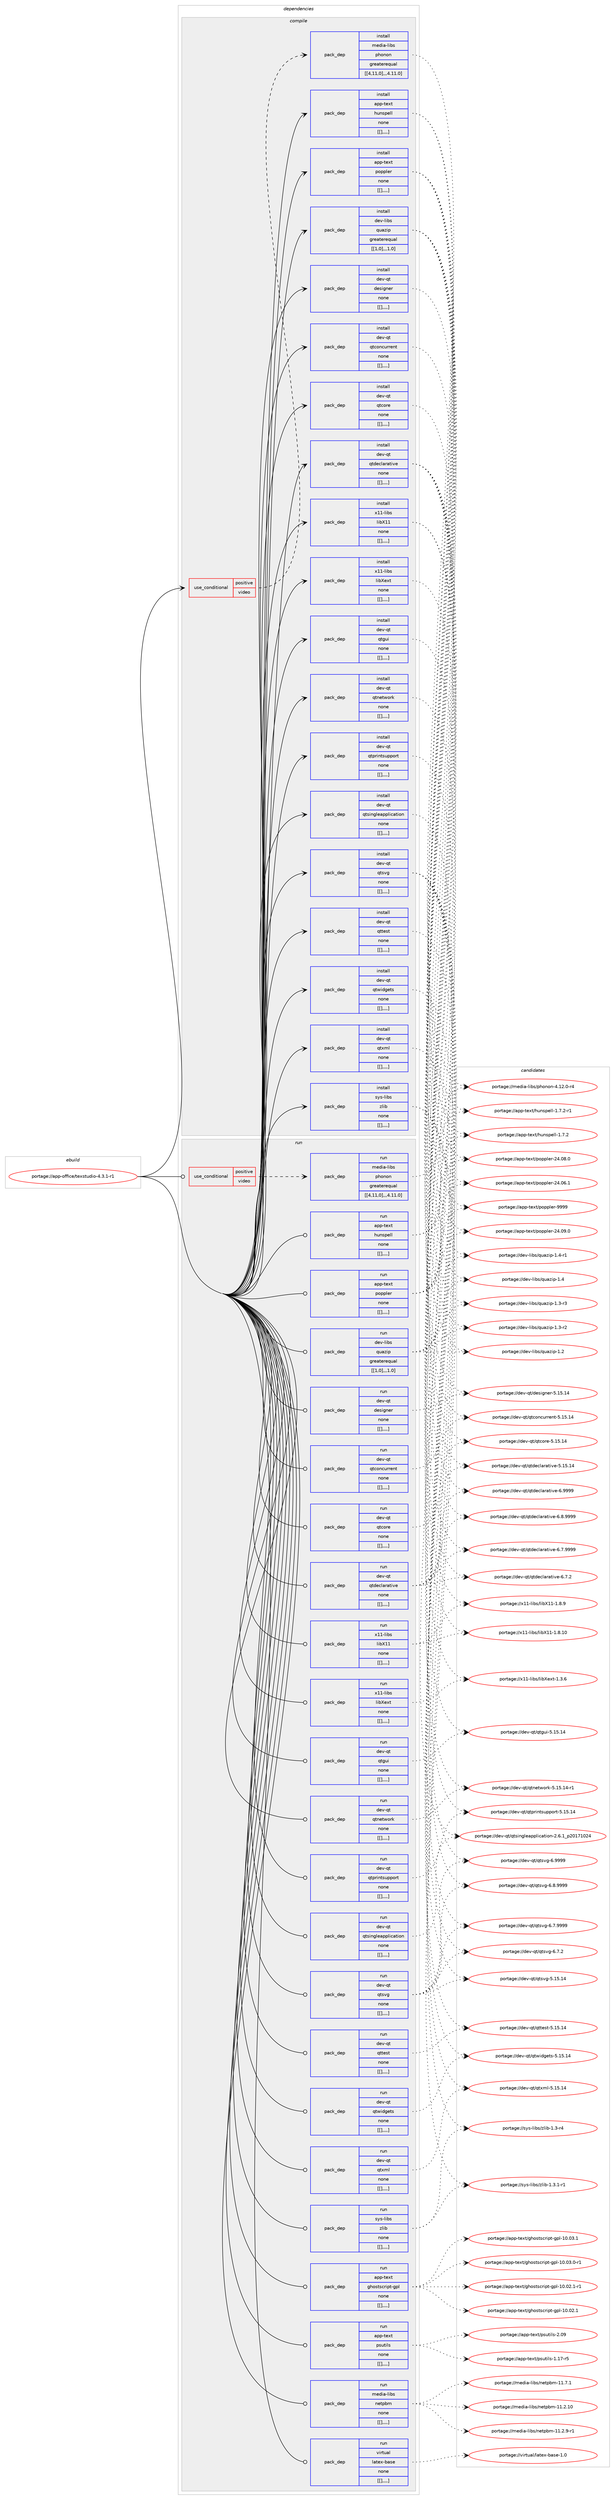 digraph prolog {

# *************
# Graph options
# *************

newrank=true;
concentrate=true;
compound=true;
graph [rankdir=LR,fontname=Helvetica,fontsize=10,ranksep=1.5];#, ranksep=2.5, nodesep=0.2];
edge  [arrowhead=vee];
node  [fontname=Helvetica,fontsize=10];

# **********
# The ebuild
# **********

subgraph cluster_leftcol {
color=gray;
label=<<i>ebuild</i>>;
id [label="portage://app-office/texstudio-4.3.1-r1", color=red, width=4, href="../app-office/texstudio-4.3.1-r1.svg"];
}

# ****************
# The dependencies
# ****************

subgraph cluster_midcol {
color=gray;
label=<<i>dependencies</i>>;
subgraph cluster_compile {
fillcolor="#eeeeee";
style=filled;
label=<<i>compile</i>>;
subgraph cond14102 {
dependency50429 [label=<<TABLE BORDER="0" CELLBORDER="1" CELLSPACING="0" CELLPADDING="4"><TR><TD ROWSPAN="3" CELLPADDING="10">use_conditional</TD></TR><TR><TD>positive</TD></TR><TR><TD>video</TD></TR></TABLE>>, shape=none, color=red];
subgraph pack35883 {
dependency50430 [label=<<TABLE BORDER="0" CELLBORDER="1" CELLSPACING="0" CELLPADDING="4" WIDTH="220"><TR><TD ROWSPAN="6" CELLPADDING="30">pack_dep</TD></TR><TR><TD WIDTH="110">install</TD></TR><TR><TD>media-libs</TD></TR><TR><TD>phonon</TD></TR><TR><TD>greaterequal</TD></TR><TR><TD>[[4,11,0],,,4.11.0]</TD></TR></TABLE>>, shape=none, color=blue];
}
dependency50429:e -> dependency50430:w [weight=20,style="dashed",arrowhead="vee"];
}
id:e -> dependency50429:w [weight=20,style="solid",arrowhead="vee"];
subgraph pack35884 {
dependency50431 [label=<<TABLE BORDER="0" CELLBORDER="1" CELLSPACING="0" CELLPADDING="4" WIDTH="220"><TR><TD ROWSPAN="6" CELLPADDING="30">pack_dep</TD></TR><TR><TD WIDTH="110">install</TD></TR><TR><TD>app-text</TD></TR><TR><TD>hunspell</TD></TR><TR><TD>none</TD></TR><TR><TD>[[],,,,]</TD></TR></TABLE>>, shape=none, color=blue];
}
id:e -> dependency50431:w [weight=20,style="solid",arrowhead="vee"];
subgraph pack35885 {
dependency50432 [label=<<TABLE BORDER="0" CELLBORDER="1" CELLSPACING="0" CELLPADDING="4" WIDTH="220"><TR><TD ROWSPAN="6" CELLPADDING="30">pack_dep</TD></TR><TR><TD WIDTH="110">install</TD></TR><TR><TD>app-text</TD></TR><TR><TD>poppler</TD></TR><TR><TD>none</TD></TR><TR><TD>[[],,,,]</TD></TR></TABLE>>, shape=none, color=blue];
}
id:e -> dependency50432:w [weight=20,style="solid",arrowhead="vee"];
subgraph pack35886 {
dependency50433 [label=<<TABLE BORDER="0" CELLBORDER="1" CELLSPACING="0" CELLPADDING="4" WIDTH="220"><TR><TD ROWSPAN="6" CELLPADDING="30">pack_dep</TD></TR><TR><TD WIDTH="110">install</TD></TR><TR><TD>dev-libs</TD></TR><TR><TD>quazip</TD></TR><TR><TD>greaterequal</TD></TR><TR><TD>[[1,0],,,1.0]</TD></TR></TABLE>>, shape=none, color=blue];
}
id:e -> dependency50433:w [weight=20,style="solid",arrowhead="vee"];
subgraph pack35887 {
dependency50434 [label=<<TABLE BORDER="0" CELLBORDER="1" CELLSPACING="0" CELLPADDING="4" WIDTH="220"><TR><TD ROWSPAN="6" CELLPADDING="30">pack_dep</TD></TR><TR><TD WIDTH="110">install</TD></TR><TR><TD>dev-qt</TD></TR><TR><TD>designer</TD></TR><TR><TD>none</TD></TR><TR><TD>[[],,,,]</TD></TR></TABLE>>, shape=none, color=blue];
}
id:e -> dependency50434:w [weight=20,style="solid",arrowhead="vee"];
subgraph pack35888 {
dependency50435 [label=<<TABLE BORDER="0" CELLBORDER="1" CELLSPACING="0" CELLPADDING="4" WIDTH="220"><TR><TD ROWSPAN="6" CELLPADDING="30">pack_dep</TD></TR><TR><TD WIDTH="110">install</TD></TR><TR><TD>dev-qt</TD></TR><TR><TD>qtconcurrent</TD></TR><TR><TD>none</TD></TR><TR><TD>[[],,,,]</TD></TR></TABLE>>, shape=none, color=blue];
}
id:e -> dependency50435:w [weight=20,style="solid",arrowhead="vee"];
subgraph pack35889 {
dependency50436 [label=<<TABLE BORDER="0" CELLBORDER="1" CELLSPACING="0" CELLPADDING="4" WIDTH="220"><TR><TD ROWSPAN="6" CELLPADDING="30">pack_dep</TD></TR><TR><TD WIDTH="110">install</TD></TR><TR><TD>dev-qt</TD></TR><TR><TD>qtcore</TD></TR><TR><TD>none</TD></TR><TR><TD>[[],,,,]</TD></TR></TABLE>>, shape=none, color=blue];
}
id:e -> dependency50436:w [weight=20,style="solid",arrowhead="vee"];
subgraph pack35890 {
dependency50437 [label=<<TABLE BORDER="0" CELLBORDER="1" CELLSPACING="0" CELLPADDING="4" WIDTH="220"><TR><TD ROWSPAN="6" CELLPADDING="30">pack_dep</TD></TR><TR><TD WIDTH="110">install</TD></TR><TR><TD>dev-qt</TD></TR><TR><TD>qtdeclarative</TD></TR><TR><TD>none</TD></TR><TR><TD>[[],,,,]</TD></TR></TABLE>>, shape=none, color=blue];
}
id:e -> dependency50437:w [weight=20,style="solid",arrowhead="vee"];
subgraph pack35891 {
dependency50438 [label=<<TABLE BORDER="0" CELLBORDER="1" CELLSPACING="0" CELLPADDING="4" WIDTH="220"><TR><TD ROWSPAN="6" CELLPADDING="30">pack_dep</TD></TR><TR><TD WIDTH="110">install</TD></TR><TR><TD>dev-qt</TD></TR><TR><TD>qtgui</TD></TR><TR><TD>none</TD></TR><TR><TD>[[],,,,]</TD></TR></TABLE>>, shape=none, color=blue];
}
id:e -> dependency50438:w [weight=20,style="solid",arrowhead="vee"];
subgraph pack35892 {
dependency50439 [label=<<TABLE BORDER="0" CELLBORDER="1" CELLSPACING="0" CELLPADDING="4" WIDTH="220"><TR><TD ROWSPAN="6" CELLPADDING="30">pack_dep</TD></TR><TR><TD WIDTH="110">install</TD></TR><TR><TD>dev-qt</TD></TR><TR><TD>qtnetwork</TD></TR><TR><TD>none</TD></TR><TR><TD>[[],,,,]</TD></TR></TABLE>>, shape=none, color=blue];
}
id:e -> dependency50439:w [weight=20,style="solid",arrowhead="vee"];
subgraph pack35893 {
dependency50440 [label=<<TABLE BORDER="0" CELLBORDER="1" CELLSPACING="0" CELLPADDING="4" WIDTH="220"><TR><TD ROWSPAN="6" CELLPADDING="30">pack_dep</TD></TR><TR><TD WIDTH="110">install</TD></TR><TR><TD>dev-qt</TD></TR><TR><TD>qtprintsupport</TD></TR><TR><TD>none</TD></TR><TR><TD>[[],,,,]</TD></TR></TABLE>>, shape=none, color=blue];
}
id:e -> dependency50440:w [weight=20,style="solid",arrowhead="vee"];
subgraph pack35894 {
dependency50441 [label=<<TABLE BORDER="0" CELLBORDER="1" CELLSPACING="0" CELLPADDING="4" WIDTH="220"><TR><TD ROWSPAN="6" CELLPADDING="30">pack_dep</TD></TR><TR><TD WIDTH="110">install</TD></TR><TR><TD>dev-qt</TD></TR><TR><TD>qtsingleapplication</TD></TR><TR><TD>none</TD></TR><TR><TD>[[],,,,]</TD></TR></TABLE>>, shape=none, color=blue];
}
id:e -> dependency50441:w [weight=20,style="solid",arrowhead="vee"];
subgraph pack35895 {
dependency50442 [label=<<TABLE BORDER="0" CELLBORDER="1" CELLSPACING="0" CELLPADDING="4" WIDTH="220"><TR><TD ROWSPAN="6" CELLPADDING="30">pack_dep</TD></TR><TR><TD WIDTH="110">install</TD></TR><TR><TD>dev-qt</TD></TR><TR><TD>qtsvg</TD></TR><TR><TD>none</TD></TR><TR><TD>[[],,,,]</TD></TR></TABLE>>, shape=none, color=blue];
}
id:e -> dependency50442:w [weight=20,style="solid",arrowhead="vee"];
subgraph pack35896 {
dependency50443 [label=<<TABLE BORDER="0" CELLBORDER="1" CELLSPACING="0" CELLPADDING="4" WIDTH="220"><TR><TD ROWSPAN="6" CELLPADDING="30">pack_dep</TD></TR><TR><TD WIDTH="110">install</TD></TR><TR><TD>dev-qt</TD></TR><TR><TD>qttest</TD></TR><TR><TD>none</TD></TR><TR><TD>[[],,,,]</TD></TR></TABLE>>, shape=none, color=blue];
}
id:e -> dependency50443:w [weight=20,style="solid",arrowhead="vee"];
subgraph pack35897 {
dependency50444 [label=<<TABLE BORDER="0" CELLBORDER="1" CELLSPACING="0" CELLPADDING="4" WIDTH="220"><TR><TD ROWSPAN="6" CELLPADDING="30">pack_dep</TD></TR><TR><TD WIDTH="110">install</TD></TR><TR><TD>dev-qt</TD></TR><TR><TD>qtwidgets</TD></TR><TR><TD>none</TD></TR><TR><TD>[[],,,,]</TD></TR></TABLE>>, shape=none, color=blue];
}
id:e -> dependency50444:w [weight=20,style="solid",arrowhead="vee"];
subgraph pack35898 {
dependency50445 [label=<<TABLE BORDER="0" CELLBORDER="1" CELLSPACING="0" CELLPADDING="4" WIDTH="220"><TR><TD ROWSPAN="6" CELLPADDING="30">pack_dep</TD></TR><TR><TD WIDTH="110">install</TD></TR><TR><TD>dev-qt</TD></TR><TR><TD>qtxml</TD></TR><TR><TD>none</TD></TR><TR><TD>[[],,,,]</TD></TR></TABLE>>, shape=none, color=blue];
}
id:e -> dependency50445:w [weight=20,style="solid",arrowhead="vee"];
subgraph pack35899 {
dependency50446 [label=<<TABLE BORDER="0" CELLBORDER="1" CELLSPACING="0" CELLPADDING="4" WIDTH="220"><TR><TD ROWSPAN="6" CELLPADDING="30">pack_dep</TD></TR><TR><TD WIDTH="110">install</TD></TR><TR><TD>sys-libs</TD></TR><TR><TD>zlib</TD></TR><TR><TD>none</TD></TR><TR><TD>[[],,,,]</TD></TR></TABLE>>, shape=none, color=blue];
}
id:e -> dependency50446:w [weight=20,style="solid",arrowhead="vee"];
subgraph pack35900 {
dependency50447 [label=<<TABLE BORDER="0" CELLBORDER="1" CELLSPACING="0" CELLPADDING="4" WIDTH="220"><TR><TD ROWSPAN="6" CELLPADDING="30">pack_dep</TD></TR><TR><TD WIDTH="110">install</TD></TR><TR><TD>x11-libs</TD></TR><TR><TD>libX11</TD></TR><TR><TD>none</TD></TR><TR><TD>[[],,,,]</TD></TR></TABLE>>, shape=none, color=blue];
}
id:e -> dependency50447:w [weight=20,style="solid",arrowhead="vee"];
subgraph pack35901 {
dependency50448 [label=<<TABLE BORDER="0" CELLBORDER="1" CELLSPACING="0" CELLPADDING="4" WIDTH="220"><TR><TD ROWSPAN="6" CELLPADDING="30">pack_dep</TD></TR><TR><TD WIDTH="110">install</TD></TR><TR><TD>x11-libs</TD></TR><TR><TD>libXext</TD></TR><TR><TD>none</TD></TR><TR><TD>[[],,,,]</TD></TR></TABLE>>, shape=none, color=blue];
}
id:e -> dependency50448:w [weight=20,style="solid",arrowhead="vee"];
}
subgraph cluster_compileandrun {
fillcolor="#eeeeee";
style=filled;
label=<<i>compile and run</i>>;
}
subgraph cluster_run {
fillcolor="#eeeeee";
style=filled;
label=<<i>run</i>>;
subgraph cond14103 {
dependency50449 [label=<<TABLE BORDER="0" CELLBORDER="1" CELLSPACING="0" CELLPADDING="4"><TR><TD ROWSPAN="3" CELLPADDING="10">use_conditional</TD></TR><TR><TD>positive</TD></TR><TR><TD>video</TD></TR></TABLE>>, shape=none, color=red];
subgraph pack35902 {
dependency50450 [label=<<TABLE BORDER="0" CELLBORDER="1" CELLSPACING="0" CELLPADDING="4" WIDTH="220"><TR><TD ROWSPAN="6" CELLPADDING="30">pack_dep</TD></TR><TR><TD WIDTH="110">run</TD></TR><TR><TD>media-libs</TD></TR><TR><TD>phonon</TD></TR><TR><TD>greaterequal</TD></TR><TR><TD>[[4,11,0],,,4.11.0]</TD></TR></TABLE>>, shape=none, color=blue];
}
dependency50449:e -> dependency50450:w [weight=20,style="dashed",arrowhead="vee"];
}
id:e -> dependency50449:w [weight=20,style="solid",arrowhead="odot"];
subgraph pack35903 {
dependency50451 [label=<<TABLE BORDER="0" CELLBORDER="1" CELLSPACING="0" CELLPADDING="4" WIDTH="220"><TR><TD ROWSPAN="6" CELLPADDING="30">pack_dep</TD></TR><TR><TD WIDTH="110">run</TD></TR><TR><TD>app-text</TD></TR><TR><TD>ghostscript-gpl</TD></TR><TR><TD>none</TD></TR><TR><TD>[[],,,,]</TD></TR></TABLE>>, shape=none, color=blue];
}
id:e -> dependency50451:w [weight=20,style="solid",arrowhead="odot"];
subgraph pack35904 {
dependency50452 [label=<<TABLE BORDER="0" CELLBORDER="1" CELLSPACING="0" CELLPADDING="4" WIDTH="220"><TR><TD ROWSPAN="6" CELLPADDING="30">pack_dep</TD></TR><TR><TD WIDTH="110">run</TD></TR><TR><TD>app-text</TD></TR><TR><TD>hunspell</TD></TR><TR><TD>none</TD></TR><TR><TD>[[],,,,]</TD></TR></TABLE>>, shape=none, color=blue];
}
id:e -> dependency50452:w [weight=20,style="solid",arrowhead="odot"];
subgraph pack35905 {
dependency50453 [label=<<TABLE BORDER="0" CELLBORDER="1" CELLSPACING="0" CELLPADDING="4" WIDTH="220"><TR><TD ROWSPAN="6" CELLPADDING="30">pack_dep</TD></TR><TR><TD WIDTH="110">run</TD></TR><TR><TD>app-text</TD></TR><TR><TD>poppler</TD></TR><TR><TD>none</TD></TR><TR><TD>[[],,,,]</TD></TR></TABLE>>, shape=none, color=blue];
}
id:e -> dependency50453:w [weight=20,style="solid",arrowhead="odot"];
subgraph pack35906 {
dependency50454 [label=<<TABLE BORDER="0" CELLBORDER="1" CELLSPACING="0" CELLPADDING="4" WIDTH="220"><TR><TD ROWSPAN="6" CELLPADDING="30">pack_dep</TD></TR><TR><TD WIDTH="110">run</TD></TR><TR><TD>app-text</TD></TR><TR><TD>psutils</TD></TR><TR><TD>none</TD></TR><TR><TD>[[],,,,]</TD></TR></TABLE>>, shape=none, color=blue];
}
id:e -> dependency50454:w [weight=20,style="solid",arrowhead="odot"];
subgraph pack35907 {
dependency50455 [label=<<TABLE BORDER="0" CELLBORDER="1" CELLSPACING="0" CELLPADDING="4" WIDTH="220"><TR><TD ROWSPAN="6" CELLPADDING="30">pack_dep</TD></TR><TR><TD WIDTH="110">run</TD></TR><TR><TD>dev-libs</TD></TR><TR><TD>quazip</TD></TR><TR><TD>greaterequal</TD></TR><TR><TD>[[1,0],,,1.0]</TD></TR></TABLE>>, shape=none, color=blue];
}
id:e -> dependency50455:w [weight=20,style="solid",arrowhead="odot"];
subgraph pack35908 {
dependency50456 [label=<<TABLE BORDER="0" CELLBORDER="1" CELLSPACING="0" CELLPADDING="4" WIDTH="220"><TR><TD ROWSPAN="6" CELLPADDING="30">pack_dep</TD></TR><TR><TD WIDTH="110">run</TD></TR><TR><TD>dev-qt</TD></TR><TR><TD>designer</TD></TR><TR><TD>none</TD></TR><TR><TD>[[],,,,]</TD></TR></TABLE>>, shape=none, color=blue];
}
id:e -> dependency50456:w [weight=20,style="solid",arrowhead="odot"];
subgraph pack35909 {
dependency50457 [label=<<TABLE BORDER="0" CELLBORDER="1" CELLSPACING="0" CELLPADDING="4" WIDTH="220"><TR><TD ROWSPAN="6" CELLPADDING="30">pack_dep</TD></TR><TR><TD WIDTH="110">run</TD></TR><TR><TD>dev-qt</TD></TR><TR><TD>qtconcurrent</TD></TR><TR><TD>none</TD></TR><TR><TD>[[],,,,]</TD></TR></TABLE>>, shape=none, color=blue];
}
id:e -> dependency50457:w [weight=20,style="solid",arrowhead="odot"];
subgraph pack35910 {
dependency50458 [label=<<TABLE BORDER="0" CELLBORDER="1" CELLSPACING="0" CELLPADDING="4" WIDTH="220"><TR><TD ROWSPAN="6" CELLPADDING="30">pack_dep</TD></TR><TR><TD WIDTH="110">run</TD></TR><TR><TD>dev-qt</TD></TR><TR><TD>qtcore</TD></TR><TR><TD>none</TD></TR><TR><TD>[[],,,,]</TD></TR></TABLE>>, shape=none, color=blue];
}
id:e -> dependency50458:w [weight=20,style="solid",arrowhead="odot"];
subgraph pack35911 {
dependency50459 [label=<<TABLE BORDER="0" CELLBORDER="1" CELLSPACING="0" CELLPADDING="4" WIDTH="220"><TR><TD ROWSPAN="6" CELLPADDING="30">pack_dep</TD></TR><TR><TD WIDTH="110">run</TD></TR><TR><TD>dev-qt</TD></TR><TR><TD>qtdeclarative</TD></TR><TR><TD>none</TD></TR><TR><TD>[[],,,,]</TD></TR></TABLE>>, shape=none, color=blue];
}
id:e -> dependency50459:w [weight=20,style="solid",arrowhead="odot"];
subgraph pack35912 {
dependency50460 [label=<<TABLE BORDER="0" CELLBORDER="1" CELLSPACING="0" CELLPADDING="4" WIDTH="220"><TR><TD ROWSPAN="6" CELLPADDING="30">pack_dep</TD></TR><TR><TD WIDTH="110">run</TD></TR><TR><TD>dev-qt</TD></TR><TR><TD>qtgui</TD></TR><TR><TD>none</TD></TR><TR><TD>[[],,,,]</TD></TR></TABLE>>, shape=none, color=blue];
}
id:e -> dependency50460:w [weight=20,style="solid",arrowhead="odot"];
subgraph pack35913 {
dependency50461 [label=<<TABLE BORDER="0" CELLBORDER="1" CELLSPACING="0" CELLPADDING="4" WIDTH="220"><TR><TD ROWSPAN="6" CELLPADDING="30">pack_dep</TD></TR><TR><TD WIDTH="110">run</TD></TR><TR><TD>dev-qt</TD></TR><TR><TD>qtnetwork</TD></TR><TR><TD>none</TD></TR><TR><TD>[[],,,,]</TD></TR></TABLE>>, shape=none, color=blue];
}
id:e -> dependency50461:w [weight=20,style="solid",arrowhead="odot"];
subgraph pack35914 {
dependency50462 [label=<<TABLE BORDER="0" CELLBORDER="1" CELLSPACING="0" CELLPADDING="4" WIDTH="220"><TR><TD ROWSPAN="6" CELLPADDING="30">pack_dep</TD></TR><TR><TD WIDTH="110">run</TD></TR><TR><TD>dev-qt</TD></TR><TR><TD>qtprintsupport</TD></TR><TR><TD>none</TD></TR><TR><TD>[[],,,,]</TD></TR></TABLE>>, shape=none, color=blue];
}
id:e -> dependency50462:w [weight=20,style="solid",arrowhead="odot"];
subgraph pack35915 {
dependency50463 [label=<<TABLE BORDER="0" CELLBORDER="1" CELLSPACING="0" CELLPADDING="4" WIDTH="220"><TR><TD ROWSPAN="6" CELLPADDING="30">pack_dep</TD></TR><TR><TD WIDTH="110">run</TD></TR><TR><TD>dev-qt</TD></TR><TR><TD>qtsingleapplication</TD></TR><TR><TD>none</TD></TR><TR><TD>[[],,,,]</TD></TR></TABLE>>, shape=none, color=blue];
}
id:e -> dependency50463:w [weight=20,style="solid",arrowhead="odot"];
subgraph pack35916 {
dependency50464 [label=<<TABLE BORDER="0" CELLBORDER="1" CELLSPACING="0" CELLPADDING="4" WIDTH="220"><TR><TD ROWSPAN="6" CELLPADDING="30">pack_dep</TD></TR><TR><TD WIDTH="110">run</TD></TR><TR><TD>dev-qt</TD></TR><TR><TD>qtsvg</TD></TR><TR><TD>none</TD></TR><TR><TD>[[],,,,]</TD></TR></TABLE>>, shape=none, color=blue];
}
id:e -> dependency50464:w [weight=20,style="solid",arrowhead="odot"];
subgraph pack35917 {
dependency50465 [label=<<TABLE BORDER="0" CELLBORDER="1" CELLSPACING="0" CELLPADDING="4" WIDTH="220"><TR><TD ROWSPAN="6" CELLPADDING="30">pack_dep</TD></TR><TR><TD WIDTH="110">run</TD></TR><TR><TD>dev-qt</TD></TR><TR><TD>qttest</TD></TR><TR><TD>none</TD></TR><TR><TD>[[],,,,]</TD></TR></TABLE>>, shape=none, color=blue];
}
id:e -> dependency50465:w [weight=20,style="solid",arrowhead="odot"];
subgraph pack35918 {
dependency50466 [label=<<TABLE BORDER="0" CELLBORDER="1" CELLSPACING="0" CELLPADDING="4" WIDTH="220"><TR><TD ROWSPAN="6" CELLPADDING="30">pack_dep</TD></TR><TR><TD WIDTH="110">run</TD></TR><TR><TD>dev-qt</TD></TR><TR><TD>qtwidgets</TD></TR><TR><TD>none</TD></TR><TR><TD>[[],,,,]</TD></TR></TABLE>>, shape=none, color=blue];
}
id:e -> dependency50466:w [weight=20,style="solid",arrowhead="odot"];
subgraph pack35919 {
dependency50467 [label=<<TABLE BORDER="0" CELLBORDER="1" CELLSPACING="0" CELLPADDING="4" WIDTH="220"><TR><TD ROWSPAN="6" CELLPADDING="30">pack_dep</TD></TR><TR><TD WIDTH="110">run</TD></TR><TR><TD>dev-qt</TD></TR><TR><TD>qtxml</TD></TR><TR><TD>none</TD></TR><TR><TD>[[],,,,]</TD></TR></TABLE>>, shape=none, color=blue];
}
id:e -> dependency50467:w [weight=20,style="solid",arrowhead="odot"];
subgraph pack35920 {
dependency50468 [label=<<TABLE BORDER="0" CELLBORDER="1" CELLSPACING="0" CELLPADDING="4" WIDTH="220"><TR><TD ROWSPAN="6" CELLPADDING="30">pack_dep</TD></TR><TR><TD WIDTH="110">run</TD></TR><TR><TD>media-libs</TD></TR><TR><TD>netpbm</TD></TR><TR><TD>none</TD></TR><TR><TD>[[],,,,]</TD></TR></TABLE>>, shape=none, color=blue];
}
id:e -> dependency50468:w [weight=20,style="solid",arrowhead="odot"];
subgraph pack35921 {
dependency50469 [label=<<TABLE BORDER="0" CELLBORDER="1" CELLSPACING="0" CELLPADDING="4" WIDTH="220"><TR><TD ROWSPAN="6" CELLPADDING="30">pack_dep</TD></TR><TR><TD WIDTH="110">run</TD></TR><TR><TD>sys-libs</TD></TR><TR><TD>zlib</TD></TR><TR><TD>none</TD></TR><TR><TD>[[],,,,]</TD></TR></TABLE>>, shape=none, color=blue];
}
id:e -> dependency50469:w [weight=20,style="solid",arrowhead="odot"];
subgraph pack35922 {
dependency50470 [label=<<TABLE BORDER="0" CELLBORDER="1" CELLSPACING="0" CELLPADDING="4" WIDTH="220"><TR><TD ROWSPAN="6" CELLPADDING="30">pack_dep</TD></TR><TR><TD WIDTH="110">run</TD></TR><TR><TD>virtual</TD></TR><TR><TD>latex-base</TD></TR><TR><TD>none</TD></TR><TR><TD>[[],,,,]</TD></TR></TABLE>>, shape=none, color=blue];
}
id:e -> dependency50470:w [weight=20,style="solid",arrowhead="odot"];
subgraph pack35923 {
dependency50471 [label=<<TABLE BORDER="0" CELLBORDER="1" CELLSPACING="0" CELLPADDING="4" WIDTH="220"><TR><TD ROWSPAN="6" CELLPADDING="30">pack_dep</TD></TR><TR><TD WIDTH="110">run</TD></TR><TR><TD>x11-libs</TD></TR><TR><TD>libX11</TD></TR><TR><TD>none</TD></TR><TR><TD>[[],,,,]</TD></TR></TABLE>>, shape=none, color=blue];
}
id:e -> dependency50471:w [weight=20,style="solid",arrowhead="odot"];
subgraph pack35924 {
dependency50472 [label=<<TABLE BORDER="0" CELLBORDER="1" CELLSPACING="0" CELLPADDING="4" WIDTH="220"><TR><TD ROWSPAN="6" CELLPADDING="30">pack_dep</TD></TR><TR><TD WIDTH="110">run</TD></TR><TR><TD>x11-libs</TD></TR><TR><TD>libXext</TD></TR><TR><TD>none</TD></TR><TR><TD>[[],,,,]</TD></TR></TABLE>>, shape=none, color=blue];
}
id:e -> dependency50472:w [weight=20,style="solid",arrowhead="odot"];
}
}

# **************
# The candidates
# **************

subgraph cluster_choices {
rank=same;
color=gray;
label=<<i>candidates</i>>;

subgraph choice35883 {
color=black;
nodesep=1;
choice10910110010597451081059811547112104111110111110455246495046484511452 [label="portage://media-libs/phonon-4.12.0-r4", color=red, width=4,href="../media-libs/phonon-4.12.0-r4.svg"];
dependency50430:e -> choice10910110010597451081059811547112104111110111110455246495046484511452:w [style=dotted,weight="100"];
}
subgraph choice35884 {
color=black;
nodesep=1;
choice9711211245116101120116471041171101151121011081084549465546504511449 [label="portage://app-text/hunspell-1.7.2-r1", color=red, width=4,href="../app-text/hunspell-1.7.2-r1.svg"];
choice971121124511610112011647104117110115112101108108454946554650 [label="portage://app-text/hunspell-1.7.2", color=red, width=4,href="../app-text/hunspell-1.7.2.svg"];
dependency50431:e -> choice9711211245116101120116471041171101151121011081084549465546504511449:w [style=dotted,weight="100"];
dependency50431:e -> choice971121124511610112011647104117110115112101108108454946554650:w [style=dotted,weight="100"];
}
subgraph choice35885 {
color=black;
nodesep=1;
choice9711211245116101120116471121111121121081011144557575757 [label="portage://app-text/poppler-9999", color=red, width=4,href="../app-text/poppler-9999.svg"];
choice9711211245116101120116471121111121121081011144550524648574648 [label="portage://app-text/poppler-24.09.0", color=red, width=4,href="../app-text/poppler-24.09.0.svg"];
choice9711211245116101120116471121111121121081011144550524648564648 [label="portage://app-text/poppler-24.08.0", color=red, width=4,href="../app-text/poppler-24.08.0.svg"];
choice9711211245116101120116471121111121121081011144550524648544649 [label="portage://app-text/poppler-24.06.1", color=red, width=4,href="../app-text/poppler-24.06.1.svg"];
dependency50432:e -> choice9711211245116101120116471121111121121081011144557575757:w [style=dotted,weight="100"];
dependency50432:e -> choice9711211245116101120116471121111121121081011144550524648574648:w [style=dotted,weight="100"];
dependency50432:e -> choice9711211245116101120116471121111121121081011144550524648564648:w [style=dotted,weight="100"];
dependency50432:e -> choice9711211245116101120116471121111121121081011144550524648544649:w [style=dotted,weight="100"];
}
subgraph choice35886 {
color=black;
nodesep=1;
choice10010111845108105981154711311797122105112454946524511449 [label="portage://dev-libs/quazip-1.4-r1", color=red, width=4,href="../dev-libs/quazip-1.4-r1.svg"];
choice1001011184510810598115471131179712210511245494652 [label="portage://dev-libs/quazip-1.4", color=red, width=4,href="../dev-libs/quazip-1.4.svg"];
choice10010111845108105981154711311797122105112454946514511451 [label="portage://dev-libs/quazip-1.3-r3", color=red, width=4,href="../dev-libs/quazip-1.3-r3.svg"];
choice10010111845108105981154711311797122105112454946514511450 [label="portage://dev-libs/quazip-1.3-r2", color=red, width=4,href="../dev-libs/quazip-1.3-r2.svg"];
choice1001011184510810598115471131179712210511245494650 [label="portage://dev-libs/quazip-1.2", color=red, width=4,href="../dev-libs/quazip-1.2.svg"];
dependency50433:e -> choice10010111845108105981154711311797122105112454946524511449:w [style=dotted,weight="100"];
dependency50433:e -> choice1001011184510810598115471131179712210511245494652:w [style=dotted,weight="100"];
dependency50433:e -> choice10010111845108105981154711311797122105112454946514511451:w [style=dotted,weight="100"];
dependency50433:e -> choice10010111845108105981154711311797122105112454946514511450:w [style=dotted,weight="100"];
dependency50433:e -> choice1001011184510810598115471131179712210511245494650:w [style=dotted,weight="100"];
}
subgraph choice35887 {
color=black;
nodesep=1;
choice10010111845113116471001011151051031101011144553464953464952 [label="portage://dev-qt/designer-5.15.14", color=red, width=4,href="../dev-qt/designer-5.15.14.svg"];
dependency50434:e -> choice10010111845113116471001011151051031101011144553464953464952:w [style=dotted,weight="100"];
}
subgraph choice35888 {
color=black;
nodesep=1;
choice100101118451131164711311699111110991171141141011101164553464953464952 [label="portage://dev-qt/qtconcurrent-5.15.14", color=red, width=4,href="../dev-qt/qtconcurrent-5.15.14.svg"];
dependency50435:e -> choice100101118451131164711311699111110991171141141011101164553464953464952:w [style=dotted,weight="100"];
}
subgraph choice35889 {
color=black;
nodesep=1;
choice1001011184511311647113116991111141014553464953464952 [label="portage://dev-qt/qtcore-5.15.14", color=red, width=4,href="../dev-qt/qtcore-5.15.14.svg"];
dependency50436:e -> choice1001011184511311647113116991111141014553464953464952:w [style=dotted,weight="100"];
}
subgraph choice35890 {
color=black;
nodesep=1;
choice100101118451131164711311610010199108971149711610511810145544657575757 [label="portage://dev-qt/qtdeclarative-6.9999", color=red, width=4,href="../dev-qt/qtdeclarative-6.9999.svg"];
choice1001011184511311647113116100101991089711497116105118101455446564657575757 [label="portage://dev-qt/qtdeclarative-6.8.9999", color=red, width=4,href="../dev-qt/qtdeclarative-6.8.9999.svg"];
choice1001011184511311647113116100101991089711497116105118101455446554657575757 [label="portage://dev-qt/qtdeclarative-6.7.9999", color=red, width=4,href="../dev-qt/qtdeclarative-6.7.9999.svg"];
choice1001011184511311647113116100101991089711497116105118101455446554650 [label="portage://dev-qt/qtdeclarative-6.7.2", color=red, width=4,href="../dev-qt/qtdeclarative-6.7.2.svg"];
choice10010111845113116471131161001019910897114971161051181014553464953464952 [label="portage://dev-qt/qtdeclarative-5.15.14", color=red, width=4,href="../dev-qt/qtdeclarative-5.15.14.svg"];
dependency50437:e -> choice100101118451131164711311610010199108971149711610511810145544657575757:w [style=dotted,weight="100"];
dependency50437:e -> choice1001011184511311647113116100101991089711497116105118101455446564657575757:w [style=dotted,weight="100"];
dependency50437:e -> choice1001011184511311647113116100101991089711497116105118101455446554657575757:w [style=dotted,weight="100"];
dependency50437:e -> choice1001011184511311647113116100101991089711497116105118101455446554650:w [style=dotted,weight="100"];
dependency50437:e -> choice10010111845113116471131161001019910897114971161051181014553464953464952:w [style=dotted,weight="100"];
}
subgraph choice35891 {
color=black;
nodesep=1;
choice10010111845113116471131161031171054553464953464952 [label="portage://dev-qt/qtgui-5.15.14", color=red, width=4,href="../dev-qt/qtgui-5.15.14.svg"];
dependency50438:e -> choice10010111845113116471131161031171054553464953464952:w [style=dotted,weight="100"];
}
subgraph choice35892 {
color=black;
nodesep=1;
choice100101118451131164711311611010111611911111410745534649534649524511449 [label="portage://dev-qt/qtnetwork-5.15.14-r1", color=red, width=4,href="../dev-qt/qtnetwork-5.15.14-r1.svg"];
dependency50439:e -> choice100101118451131164711311611010111611911111410745534649534649524511449:w [style=dotted,weight="100"];
}
subgraph choice35893 {
color=black;
nodesep=1;
choice10010111845113116471131161121141051101161151171121121111141164553464953464952 [label="portage://dev-qt/qtprintsupport-5.15.14", color=red, width=4,href="../dev-qt/qtprintsupport-5.15.14.svg"];
dependency50440:e -> choice10010111845113116471131161121141051101161151171121121111141164553464953464952:w [style=dotted,weight="100"];
}
subgraph choice35894 {
color=black;
nodesep=1;
choice1001011184511311647113116115105110103108101971121121081059997116105111110455046544649951125048495549485052 [label="portage://dev-qt/qtsingleapplication-2.6.1_p20171024", color=red, width=4,href="../dev-qt/qtsingleapplication-2.6.1_p20171024.svg"];
dependency50441:e -> choice1001011184511311647113116115105110103108101971121121081059997116105111110455046544649951125048495549485052:w [style=dotted,weight="100"];
}
subgraph choice35895 {
color=black;
nodesep=1;
choice100101118451131164711311611511810345544657575757 [label="portage://dev-qt/qtsvg-6.9999", color=red, width=4,href="../dev-qt/qtsvg-6.9999.svg"];
choice1001011184511311647113116115118103455446564657575757 [label="portage://dev-qt/qtsvg-6.8.9999", color=red, width=4,href="../dev-qt/qtsvg-6.8.9999.svg"];
choice1001011184511311647113116115118103455446554657575757 [label="portage://dev-qt/qtsvg-6.7.9999", color=red, width=4,href="../dev-qt/qtsvg-6.7.9999.svg"];
choice1001011184511311647113116115118103455446554650 [label="portage://dev-qt/qtsvg-6.7.2", color=red, width=4,href="../dev-qt/qtsvg-6.7.2.svg"];
choice10010111845113116471131161151181034553464953464952 [label="portage://dev-qt/qtsvg-5.15.14", color=red, width=4,href="../dev-qt/qtsvg-5.15.14.svg"];
dependency50442:e -> choice100101118451131164711311611511810345544657575757:w [style=dotted,weight="100"];
dependency50442:e -> choice1001011184511311647113116115118103455446564657575757:w [style=dotted,weight="100"];
dependency50442:e -> choice1001011184511311647113116115118103455446554657575757:w [style=dotted,weight="100"];
dependency50442:e -> choice1001011184511311647113116115118103455446554650:w [style=dotted,weight="100"];
dependency50442:e -> choice10010111845113116471131161151181034553464953464952:w [style=dotted,weight="100"];
}
subgraph choice35896 {
color=black;
nodesep=1;
choice10010111845113116471131161161011151164553464953464952 [label="portage://dev-qt/qttest-5.15.14", color=red, width=4,href="../dev-qt/qttest-5.15.14.svg"];
dependency50443:e -> choice10010111845113116471131161161011151164553464953464952:w [style=dotted,weight="100"];
}
subgraph choice35897 {
color=black;
nodesep=1;
choice10010111845113116471131161191051001031011161154553464953464952 [label="portage://dev-qt/qtwidgets-5.15.14", color=red, width=4,href="../dev-qt/qtwidgets-5.15.14.svg"];
dependency50444:e -> choice10010111845113116471131161191051001031011161154553464953464952:w [style=dotted,weight="100"];
}
subgraph choice35898 {
color=black;
nodesep=1;
choice10010111845113116471131161201091084553464953464952 [label="portage://dev-qt/qtxml-5.15.14", color=red, width=4,href="../dev-qt/qtxml-5.15.14.svg"];
dependency50445:e -> choice10010111845113116471131161201091084553464953464952:w [style=dotted,weight="100"];
}
subgraph choice35899 {
color=black;
nodesep=1;
choice115121115451081059811547122108105984549465146494511449 [label="portage://sys-libs/zlib-1.3.1-r1", color=red, width=4,href="../sys-libs/zlib-1.3.1-r1.svg"];
choice11512111545108105981154712210810598454946514511452 [label="portage://sys-libs/zlib-1.3-r4", color=red, width=4,href="../sys-libs/zlib-1.3-r4.svg"];
dependency50446:e -> choice115121115451081059811547122108105984549465146494511449:w [style=dotted,weight="100"];
dependency50446:e -> choice11512111545108105981154712210810598454946514511452:w [style=dotted,weight="100"];
}
subgraph choice35900 {
color=black;
nodesep=1;
choice12049494510810598115471081059888494945494656464948 [label="portage://x11-libs/libX11-1.8.10", color=red, width=4,href="../x11-libs/libX11-1.8.10.svg"];
choice120494945108105981154710810598884949454946564657 [label="portage://x11-libs/libX11-1.8.9", color=red, width=4,href="../x11-libs/libX11-1.8.9.svg"];
dependency50447:e -> choice12049494510810598115471081059888494945494656464948:w [style=dotted,weight="100"];
dependency50447:e -> choice120494945108105981154710810598884949454946564657:w [style=dotted,weight="100"];
}
subgraph choice35901 {
color=black;
nodesep=1;
choice12049494510810598115471081059888101120116454946514654 [label="portage://x11-libs/libXext-1.3.6", color=red, width=4,href="../x11-libs/libXext-1.3.6.svg"];
dependency50448:e -> choice12049494510810598115471081059888101120116454946514654:w [style=dotted,weight="100"];
}
subgraph choice35902 {
color=black;
nodesep=1;
choice10910110010597451081059811547112104111110111110455246495046484511452 [label="portage://media-libs/phonon-4.12.0-r4", color=red, width=4,href="../media-libs/phonon-4.12.0-r4.svg"];
dependency50450:e -> choice10910110010597451081059811547112104111110111110455246495046484511452:w [style=dotted,weight="100"];
}
subgraph choice35903 {
color=black;
nodesep=1;
choice97112112451161011201164710310411111511611599114105112116451031121084549484648514649 [label="portage://app-text/ghostscript-gpl-10.03.1", color=red, width=4,href="../app-text/ghostscript-gpl-10.03.1.svg"];
choice971121124511610112011647103104111115116115991141051121164510311210845494846485146484511449 [label="portage://app-text/ghostscript-gpl-10.03.0-r1", color=red, width=4,href="../app-text/ghostscript-gpl-10.03.0-r1.svg"];
choice971121124511610112011647103104111115116115991141051121164510311210845494846485046494511449 [label="portage://app-text/ghostscript-gpl-10.02.1-r1", color=red, width=4,href="../app-text/ghostscript-gpl-10.02.1-r1.svg"];
choice97112112451161011201164710310411111511611599114105112116451031121084549484648504649 [label="portage://app-text/ghostscript-gpl-10.02.1", color=red, width=4,href="../app-text/ghostscript-gpl-10.02.1.svg"];
dependency50451:e -> choice97112112451161011201164710310411111511611599114105112116451031121084549484648514649:w [style=dotted,weight="100"];
dependency50451:e -> choice971121124511610112011647103104111115116115991141051121164510311210845494846485146484511449:w [style=dotted,weight="100"];
dependency50451:e -> choice971121124511610112011647103104111115116115991141051121164510311210845494846485046494511449:w [style=dotted,weight="100"];
dependency50451:e -> choice97112112451161011201164710310411111511611599114105112116451031121084549484648504649:w [style=dotted,weight="100"];
}
subgraph choice35904 {
color=black;
nodesep=1;
choice9711211245116101120116471041171101151121011081084549465546504511449 [label="portage://app-text/hunspell-1.7.2-r1", color=red, width=4,href="../app-text/hunspell-1.7.2-r1.svg"];
choice971121124511610112011647104117110115112101108108454946554650 [label="portage://app-text/hunspell-1.7.2", color=red, width=4,href="../app-text/hunspell-1.7.2.svg"];
dependency50452:e -> choice9711211245116101120116471041171101151121011081084549465546504511449:w [style=dotted,weight="100"];
dependency50452:e -> choice971121124511610112011647104117110115112101108108454946554650:w [style=dotted,weight="100"];
}
subgraph choice35905 {
color=black;
nodesep=1;
choice9711211245116101120116471121111121121081011144557575757 [label="portage://app-text/poppler-9999", color=red, width=4,href="../app-text/poppler-9999.svg"];
choice9711211245116101120116471121111121121081011144550524648574648 [label="portage://app-text/poppler-24.09.0", color=red, width=4,href="../app-text/poppler-24.09.0.svg"];
choice9711211245116101120116471121111121121081011144550524648564648 [label="portage://app-text/poppler-24.08.0", color=red, width=4,href="../app-text/poppler-24.08.0.svg"];
choice9711211245116101120116471121111121121081011144550524648544649 [label="portage://app-text/poppler-24.06.1", color=red, width=4,href="../app-text/poppler-24.06.1.svg"];
dependency50453:e -> choice9711211245116101120116471121111121121081011144557575757:w [style=dotted,weight="100"];
dependency50453:e -> choice9711211245116101120116471121111121121081011144550524648574648:w [style=dotted,weight="100"];
dependency50453:e -> choice9711211245116101120116471121111121121081011144550524648564648:w [style=dotted,weight="100"];
dependency50453:e -> choice9711211245116101120116471121111121121081011144550524648544649:w [style=dotted,weight="100"];
}
subgraph choice35906 {
color=black;
nodesep=1;
choice9711211245116101120116471121151171161051081154550464857 [label="portage://app-text/psutils-2.09", color=red, width=4,href="../app-text/psutils-2.09.svg"];
choice97112112451161011201164711211511711610510811545494649554511453 [label="portage://app-text/psutils-1.17-r5", color=red, width=4,href="../app-text/psutils-1.17-r5.svg"];
dependency50454:e -> choice9711211245116101120116471121151171161051081154550464857:w [style=dotted,weight="100"];
dependency50454:e -> choice97112112451161011201164711211511711610510811545494649554511453:w [style=dotted,weight="100"];
}
subgraph choice35907 {
color=black;
nodesep=1;
choice10010111845108105981154711311797122105112454946524511449 [label="portage://dev-libs/quazip-1.4-r1", color=red, width=4,href="../dev-libs/quazip-1.4-r1.svg"];
choice1001011184510810598115471131179712210511245494652 [label="portage://dev-libs/quazip-1.4", color=red, width=4,href="../dev-libs/quazip-1.4.svg"];
choice10010111845108105981154711311797122105112454946514511451 [label="portage://dev-libs/quazip-1.3-r3", color=red, width=4,href="../dev-libs/quazip-1.3-r3.svg"];
choice10010111845108105981154711311797122105112454946514511450 [label="portage://dev-libs/quazip-1.3-r2", color=red, width=4,href="../dev-libs/quazip-1.3-r2.svg"];
choice1001011184510810598115471131179712210511245494650 [label="portage://dev-libs/quazip-1.2", color=red, width=4,href="../dev-libs/quazip-1.2.svg"];
dependency50455:e -> choice10010111845108105981154711311797122105112454946524511449:w [style=dotted,weight="100"];
dependency50455:e -> choice1001011184510810598115471131179712210511245494652:w [style=dotted,weight="100"];
dependency50455:e -> choice10010111845108105981154711311797122105112454946514511451:w [style=dotted,weight="100"];
dependency50455:e -> choice10010111845108105981154711311797122105112454946514511450:w [style=dotted,weight="100"];
dependency50455:e -> choice1001011184510810598115471131179712210511245494650:w [style=dotted,weight="100"];
}
subgraph choice35908 {
color=black;
nodesep=1;
choice10010111845113116471001011151051031101011144553464953464952 [label="portage://dev-qt/designer-5.15.14", color=red, width=4,href="../dev-qt/designer-5.15.14.svg"];
dependency50456:e -> choice10010111845113116471001011151051031101011144553464953464952:w [style=dotted,weight="100"];
}
subgraph choice35909 {
color=black;
nodesep=1;
choice100101118451131164711311699111110991171141141011101164553464953464952 [label="portage://dev-qt/qtconcurrent-5.15.14", color=red, width=4,href="../dev-qt/qtconcurrent-5.15.14.svg"];
dependency50457:e -> choice100101118451131164711311699111110991171141141011101164553464953464952:w [style=dotted,weight="100"];
}
subgraph choice35910 {
color=black;
nodesep=1;
choice1001011184511311647113116991111141014553464953464952 [label="portage://dev-qt/qtcore-5.15.14", color=red, width=4,href="../dev-qt/qtcore-5.15.14.svg"];
dependency50458:e -> choice1001011184511311647113116991111141014553464953464952:w [style=dotted,weight="100"];
}
subgraph choice35911 {
color=black;
nodesep=1;
choice100101118451131164711311610010199108971149711610511810145544657575757 [label="portage://dev-qt/qtdeclarative-6.9999", color=red, width=4,href="../dev-qt/qtdeclarative-6.9999.svg"];
choice1001011184511311647113116100101991089711497116105118101455446564657575757 [label="portage://dev-qt/qtdeclarative-6.8.9999", color=red, width=4,href="../dev-qt/qtdeclarative-6.8.9999.svg"];
choice1001011184511311647113116100101991089711497116105118101455446554657575757 [label="portage://dev-qt/qtdeclarative-6.7.9999", color=red, width=4,href="../dev-qt/qtdeclarative-6.7.9999.svg"];
choice1001011184511311647113116100101991089711497116105118101455446554650 [label="portage://dev-qt/qtdeclarative-6.7.2", color=red, width=4,href="../dev-qt/qtdeclarative-6.7.2.svg"];
choice10010111845113116471131161001019910897114971161051181014553464953464952 [label="portage://dev-qt/qtdeclarative-5.15.14", color=red, width=4,href="../dev-qt/qtdeclarative-5.15.14.svg"];
dependency50459:e -> choice100101118451131164711311610010199108971149711610511810145544657575757:w [style=dotted,weight="100"];
dependency50459:e -> choice1001011184511311647113116100101991089711497116105118101455446564657575757:w [style=dotted,weight="100"];
dependency50459:e -> choice1001011184511311647113116100101991089711497116105118101455446554657575757:w [style=dotted,weight="100"];
dependency50459:e -> choice1001011184511311647113116100101991089711497116105118101455446554650:w [style=dotted,weight="100"];
dependency50459:e -> choice10010111845113116471131161001019910897114971161051181014553464953464952:w [style=dotted,weight="100"];
}
subgraph choice35912 {
color=black;
nodesep=1;
choice10010111845113116471131161031171054553464953464952 [label="portage://dev-qt/qtgui-5.15.14", color=red, width=4,href="../dev-qt/qtgui-5.15.14.svg"];
dependency50460:e -> choice10010111845113116471131161031171054553464953464952:w [style=dotted,weight="100"];
}
subgraph choice35913 {
color=black;
nodesep=1;
choice100101118451131164711311611010111611911111410745534649534649524511449 [label="portage://dev-qt/qtnetwork-5.15.14-r1", color=red, width=4,href="../dev-qt/qtnetwork-5.15.14-r1.svg"];
dependency50461:e -> choice100101118451131164711311611010111611911111410745534649534649524511449:w [style=dotted,weight="100"];
}
subgraph choice35914 {
color=black;
nodesep=1;
choice10010111845113116471131161121141051101161151171121121111141164553464953464952 [label="portage://dev-qt/qtprintsupport-5.15.14", color=red, width=4,href="../dev-qt/qtprintsupport-5.15.14.svg"];
dependency50462:e -> choice10010111845113116471131161121141051101161151171121121111141164553464953464952:w [style=dotted,weight="100"];
}
subgraph choice35915 {
color=black;
nodesep=1;
choice1001011184511311647113116115105110103108101971121121081059997116105111110455046544649951125048495549485052 [label="portage://dev-qt/qtsingleapplication-2.6.1_p20171024", color=red, width=4,href="../dev-qt/qtsingleapplication-2.6.1_p20171024.svg"];
dependency50463:e -> choice1001011184511311647113116115105110103108101971121121081059997116105111110455046544649951125048495549485052:w [style=dotted,weight="100"];
}
subgraph choice35916 {
color=black;
nodesep=1;
choice100101118451131164711311611511810345544657575757 [label="portage://dev-qt/qtsvg-6.9999", color=red, width=4,href="../dev-qt/qtsvg-6.9999.svg"];
choice1001011184511311647113116115118103455446564657575757 [label="portage://dev-qt/qtsvg-6.8.9999", color=red, width=4,href="../dev-qt/qtsvg-6.8.9999.svg"];
choice1001011184511311647113116115118103455446554657575757 [label="portage://dev-qt/qtsvg-6.7.9999", color=red, width=4,href="../dev-qt/qtsvg-6.7.9999.svg"];
choice1001011184511311647113116115118103455446554650 [label="portage://dev-qt/qtsvg-6.7.2", color=red, width=4,href="../dev-qt/qtsvg-6.7.2.svg"];
choice10010111845113116471131161151181034553464953464952 [label="portage://dev-qt/qtsvg-5.15.14", color=red, width=4,href="../dev-qt/qtsvg-5.15.14.svg"];
dependency50464:e -> choice100101118451131164711311611511810345544657575757:w [style=dotted,weight="100"];
dependency50464:e -> choice1001011184511311647113116115118103455446564657575757:w [style=dotted,weight="100"];
dependency50464:e -> choice1001011184511311647113116115118103455446554657575757:w [style=dotted,weight="100"];
dependency50464:e -> choice1001011184511311647113116115118103455446554650:w [style=dotted,weight="100"];
dependency50464:e -> choice10010111845113116471131161151181034553464953464952:w [style=dotted,weight="100"];
}
subgraph choice35917 {
color=black;
nodesep=1;
choice10010111845113116471131161161011151164553464953464952 [label="portage://dev-qt/qttest-5.15.14", color=red, width=4,href="../dev-qt/qttest-5.15.14.svg"];
dependency50465:e -> choice10010111845113116471131161161011151164553464953464952:w [style=dotted,weight="100"];
}
subgraph choice35918 {
color=black;
nodesep=1;
choice10010111845113116471131161191051001031011161154553464953464952 [label="portage://dev-qt/qtwidgets-5.15.14", color=red, width=4,href="../dev-qt/qtwidgets-5.15.14.svg"];
dependency50466:e -> choice10010111845113116471131161191051001031011161154553464953464952:w [style=dotted,weight="100"];
}
subgraph choice35919 {
color=black;
nodesep=1;
choice10010111845113116471131161201091084553464953464952 [label="portage://dev-qt/qtxml-5.15.14", color=red, width=4,href="../dev-qt/qtxml-5.15.14.svg"];
dependency50467:e -> choice10010111845113116471131161201091084553464953464952:w [style=dotted,weight="100"];
}
subgraph choice35920 {
color=black;
nodesep=1;
choice109101100105974510810598115471101011161129810945494946554649 [label="portage://media-libs/netpbm-11.7.1", color=red, width=4,href="../media-libs/netpbm-11.7.1.svg"];
choice10910110010597451081059811547110101116112981094549494650464948 [label="portage://media-libs/netpbm-11.2.10", color=red, width=4,href="../media-libs/netpbm-11.2.10.svg"];
choice1091011001059745108105981154711010111611298109454949465046574511449 [label="portage://media-libs/netpbm-11.2.9-r1", color=red, width=4,href="../media-libs/netpbm-11.2.9-r1.svg"];
dependency50468:e -> choice109101100105974510810598115471101011161129810945494946554649:w [style=dotted,weight="100"];
dependency50468:e -> choice10910110010597451081059811547110101116112981094549494650464948:w [style=dotted,weight="100"];
dependency50468:e -> choice1091011001059745108105981154711010111611298109454949465046574511449:w [style=dotted,weight="100"];
}
subgraph choice35921 {
color=black;
nodesep=1;
choice115121115451081059811547122108105984549465146494511449 [label="portage://sys-libs/zlib-1.3.1-r1", color=red, width=4,href="../sys-libs/zlib-1.3.1-r1.svg"];
choice11512111545108105981154712210810598454946514511452 [label="portage://sys-libs/zlib-1.3-r4", color=red, width=4,href="../sys-libs/zlib-1.3-r4.svg"];
dependency50469:e -> choice115121115451081059811547122108105984549465146494511449:w [style=dotted,weight="100"];
dependency50469:e -> choice11512111545108105981154712210810598454946514511452:w [style=dotted,weight="100"];
}
subgraph choice35922 {
color=black;
nodesep=1;
choice11810511411611797108471089711610112045989711510145494648 [label="portage://virtual/latex-base-1.0", color=red, width=4,href="../virtual/latex-base-1.0.svg"];
dependency50470:e -> choice11810511411611797108471089711610112045989711510145494648:w [style=dotted,weight="100"];
}
subgraph choice35923 {
color=black;
nodesep=1;
choice12049494510810598115471081059888494945494656464948 [label="portage://x11-libs/libX11-1.8.10", color=red, width=4,href="../x11-libs/libX11-1.8.10.svg"];
choice120494945108105981154710810598884949454946564657 [label="portage://x11-libs/libX11-1.8.9", color=red, width=4,href="../x11-libs/libX11-1.8.9.svg"];
dependency50471:e -> choice12049494510810598115471081059888494945494656464948:w [style=dotted,weight="100"];
dependency50471:e -> choice120494945108105981154710810598884949454946564657:w [style=dotted,weight="100"];
}
subgraph choice35924 {
color=black;
nodesep=1;
choice12049494510810598115471081059888101120116454946514654 [label="portage://x11-libs/libXext-1.3.6", color=red, width=4,href="../x11-libs/libXext-1.3.6.svg"];
dependency50472:e -> choice12049494510810598115471081059888101120116454946514654:w [style=dotted,weight="100"];
}
}

}
